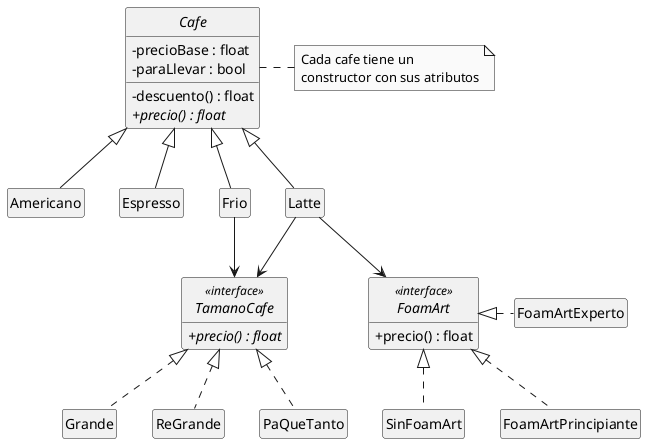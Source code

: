 @startuml
skinparam style strictuml
skinparam classAttributeIconSize 0
skinparam monochrome true
hide empty members

abstract Cafe {
	- precioBase : float
	- paraLlevar : bool
	- descuento() : float
	+ {abstract} precio() : float
}
note right
Cada cafe tiene un
constructor con sus atributos
end note

class Americano{

}
Cafe <|-- Americano

class Espresso{
	
}
Cafe <|-- Espresso

class Frio{
	
}
Cafe <|-- Frio

class Latte{
	
}
Cafe <|-- Latte

interface TamanoCafe <<interface>> {
	{abstract}+ precio() : float
}
Frio --> TamanoCafe
Latte --> TamanoCafe
TamanoCafe <|.. Grande
TamanoCafe <|.. ReGrande
TamanoCafe <|.. PaQueTanto

interface FoamArt <<interface>>{
	+ precio() : float
}
Latte --> FoamArt
FoamArt <|.. SinFoamArt
FoamArt <|.. FoamArtPrincipiante
FoamArt <|. FoamArtExperto

@enduml